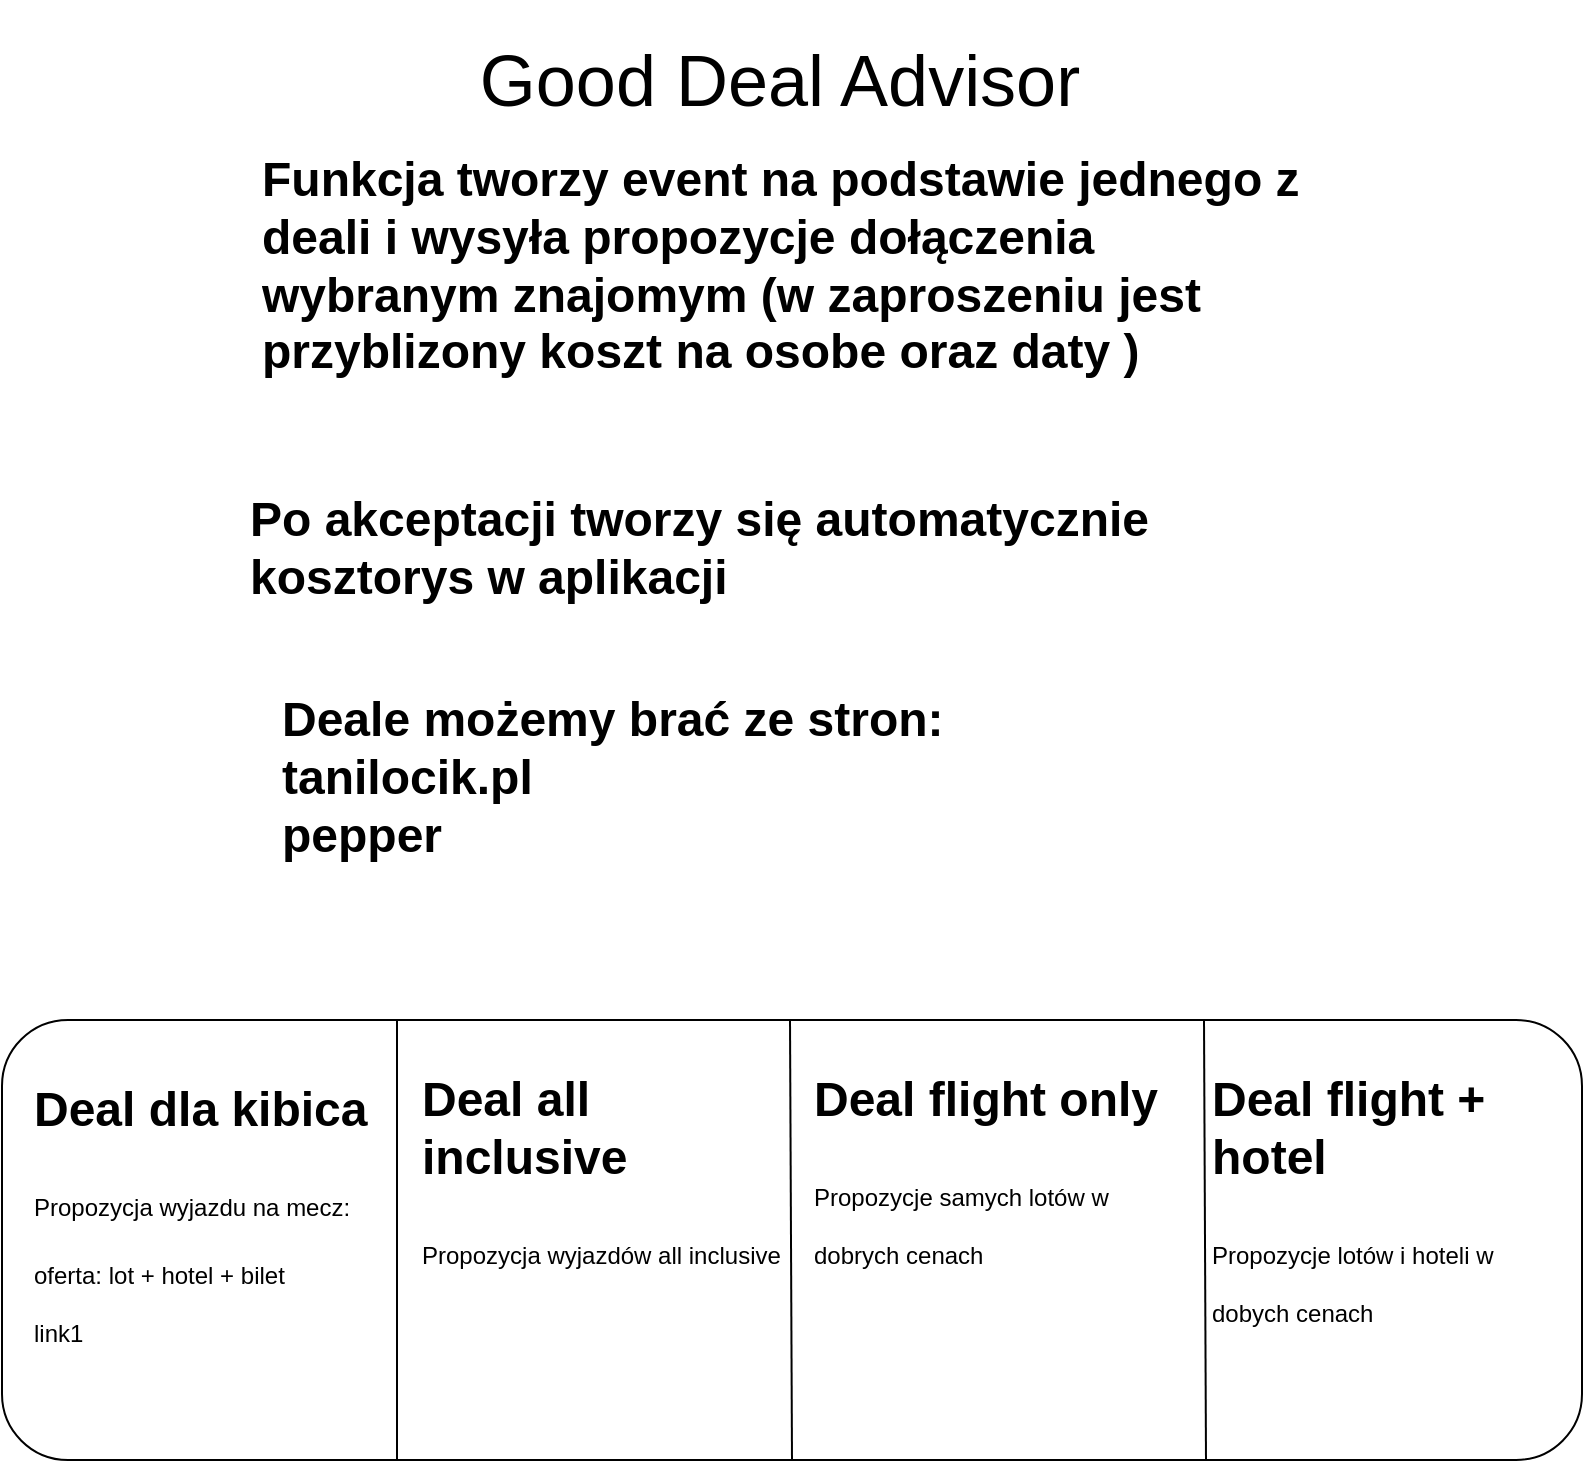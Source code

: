 <mxfile version="24.3.1" type="github">
  <diagram name="Strona-1" id="lG9Fa0v8eDeotSa3GM15">
    <mxGraphModel dx="1434" dy="746" grid="1" gridSize="10" guides="1" tooltips="1" connect="1" arrows="1" fold="1" page="1" pageScale="1" pageWidth="827" pageHeight="1169" math="0" shadow="0">
      <root>
        <mxCell id="0" />
        <mxCell id="1" parent="0" />
        <mxCell id="4JHhHVmSh1j504UFQqyj-2" value="&lt;font style=&quot;font-size: 36px;&quot;&gt;Good Deal Advisor&lt;/font&gt;" style="text;html=1;align=center;verticalAlign=middle;whiteSpace=wrap;rounded=0;" parent="1" vertex="1">
          <mxGeometry x="246" y="20" width="336" height="80" as="geometry" />
        </mxCell>
        <mxCell id="4JHhHVmSh1j504UFQqyj-3" value="" style="rounded=1;whiteSpace=wrap;html=1;" parent="1" vertex="1">
          <mxGeometry x="25" y="530" width="790" height="220" as="geometry" />
        </mxCell>
        <mxCell id="4JHhHVmSh1j504UFQqyj-4" value="" style="endArrow=none;html=1;rounded=0;exitX=0.25;exitY=1;exitDx=0;exitDy=0;entryX=0.25;entryY=0;entryDx=0;entryDy=0;" parent="1" source="4JHhHVmSh1j504UFQqyj-3" target="4JHhHVmSh1j504UFQqyj-3" edge="1">
          <mxGeometry width="50" height="50" relative="1" as="geometry">
            <mxPoint x="396" y="640" as="sourcePoint" />
            <mxPoint x="446" y="590" as="targetPoint" />
          </mxGeometry>
        </mxCell>
        <mxCell id="4JHhHVmSh1j504UFQqyj-5" value="" style="endArrow=none;html=1;rounded=0;exitX=0.5;exitY=1;exitDx=0;exitDy=0;" parent="1" source="4JHhHVmSh1j504UFQqyj-3" edge="1">
          <mxGeometry width="50" height="50" relative="1" as="geometry">
            <mxPoint x="420" y="730" as="sourcePoint" />
            <mxPoint x="419" y="530" as="targetPoint" />
          </mxGeometry>
        </mxCell>
        <mxCell id="4JHhHVmSh1j504UFQqyj-8" value="&lt;h1&gt;&lt;span style=&quot;background-color: initial;&quot;&gt;Deal dla kibica&lt;/span&gt;&lt;/h1&gt;&lt;h1&gt;&lt;span style=&quot;background-color: initial; font-size: 12px; font-weight: normal;&quot;&gt;Propozycja wyjazdu na mecz:&lt;/span&gt;&lt;br&gt;&lt;/h1&gt;&lt;div&gt;&lt;span style=&quot;background-color: initial; font-size: 12px; font-weight: normal;&quot;&gt;oferta: lot + hotel + bilet&lt;/span&gt;&lt;/div&gt;&lt;div&gt;&lt;span style=&quot;background-color: initial; font-size: 12px; font-weight: normal;&quot;&gt;&lt;br&gt;&lt;/span&gt;&lt;/div&gt;&lt;div&gt;&lt;span style=&quot;background-color: initial; font-size: 12px; font-weight: normal;&quot;&gt;link1&lt;/span&gt;&lt;/div&gt;" style="text;html=1;spacing=5;spacingTop=-20;whiteSpace=wrap;overflow=hidden;rounded=0;" parent="1" vertex="1">
          <mxGeometry x="36" y="555" width="190" height="165" as="geometry" />
        </mxCell>
        <mxCell id="4JHhHVmSh1j504UFQqyj-9" value="&lt;h1&gt;&lt;span style=&quot;background-color: initial;&quot;&gt;Deal all inclusive&lt;/span&gt;&lt;/h1&gt;&lt;h1&gt;&lt;span style=&quot;background-color: initial; font-size: 12px; font-weight: normal;&quot;&gt;Propozycja wyjazdów all inclusive&lt;br&gt;&lt;/span&gt;&lt;/h1&gt;" style="text;html=1;spacing=5;spacingTop=-20;whiteSpace=wrap;overflow=hidden;rounded=0;" parent="1" vertex="1">
          <mxGeometry x="230" y="550" width="190" height="165" as="geometry" />
        </mxCell>
        <mxCell id="4JHhHVmSh1j504UFQqyj-11" value="&lt;h1&gt;&lt;span style=&quot;background-color: initial;&quot;&gt;Deal flight only&lt;/span&gt;&lt;/h1&gt;&lt;h1&gt;&lt;span style=&quot;background-color: initial; font-size: 12px; font-weight: normal;&quot;&gt;Propozycje samych lotów w dobrych cenach&lt;br&gt;&lt;/span&gt;&lt;/h1&gt;" style="text;html=1;spacing=5;spacingTop=-20;whiteSpace=wrap;overflow=hidden;rounded=0;" parent="1" vertex="1">
          <mxGeometry x="426" y="550" width="190" height="165" as="geometry" />
        </mxCell>
        <mxCell id="4JHhHVmSh1j504UFQqyj-12" value="" style="endArrow=none;html=1;rounded=0;exitX=0.5;exitY=1;exitDx=0;exitDy=0;" parent="1" edge="1">
          <mxGeometry width="50" height="50" relative="1" as="geometry">
            <mxPoint x="627" y="750" as="sourcePoint" />
            <mxPoint x="626" y="530" as="targetPoint" />
          </mxGeometry>
        </mxCell>
        <mxCell id="4JHhHVmSh1j504UFQqyj-13" value="&lt;h1&gt;&lt;span style=&quot;background-color: initial;&quot;&gt;Deal flight + hotel&lt;/span&gt;&lt;/h1&gt;&lt;h1&gt;&lt;span style=&quot;background-color: initial; font-size: 12px; font-weight: normal;&quot;&gt;Propozycje lotów i hoteli w dobych cenach&lt;br&gt;&lt;/span&gt;&lt;/h1&gt;" style="text;html=1;spacing=5;spacingTop=-20;whiteSpace=wrap;overflow=hidden;rounded=0;" parent="1" vertex="1">
          <mxGeometry x="625" y="550" width="190" height="165" as="geometry" />
        </mxCell>
        <mxCell id="4JHhHVmSh1j504UFQqyj-14" value="&lt;h1&gt;Funkcja tworzy event na podstawie jednego z deali i wysyła propozycje dołączenia wybranym znajomym (w zaproszeniu jest przyblizony koszt na osobe oraz daty )&lt;/h1&gt;" style="text;html=1;spacing=5;spacingTop=-20;whiteSpace=wrap;overflow=hidden;rounded=0;" parent="1" vertex="1">
          <mxGeometry x="150" y="90" width="540" height="165" as="geometry" />
        </mxCell>
        <mxCell id="4JHhHVmSh1j504UFQqyj-15" value="&lt;h1&gt;Po akceptacji tworzy się automatycznie kosztorys w aplikacji&lt;/h1&gt;" style="text;html=1;spacing=5;spacingTop=-20;whiteSpace=wrap;overflow=hidden;rounded=0;" parent="1" vertex="1">
          <mxGeometry x="144" y="260" width="540" height="80" as="geometry" />
        </mxCell>
        <mxCell id="4JHhHVmSh1j504UFQqyj-16" value="&lt;h1&gt;Deale możemy brać ze stron:&lt;br&gt;tanilocik.pl&lt;br&gt;pepper&lt;/h1&gt;" style="text;html=1;spacing=5;spacingTop=-20;whiteSpace=wrap;overflow=hidden;rounded=0;" parent="1" vertex="1">
          <mxGeometry x="160" y="360" width="540" height="100" as="geometry" />
        </mxCell>
      </root>
    </mxGraphModel>
  </diagram>
</mxfile>
